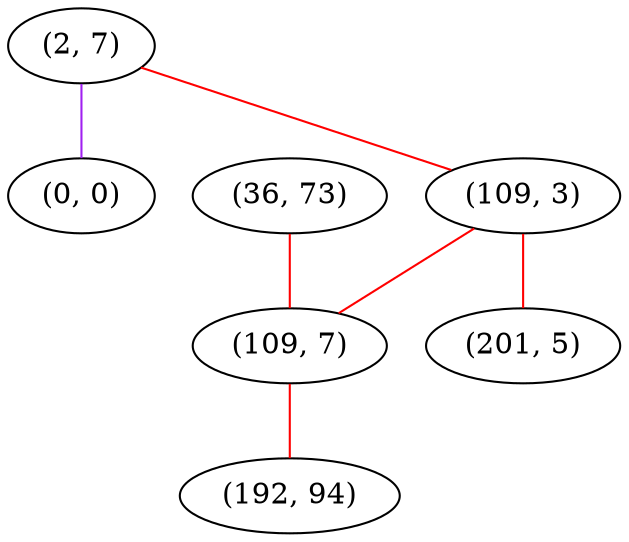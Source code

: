graph "" {
"(2, 7)";
"(0, 0)";
"(36, 73)";
"(109, 3)";
"(109, 7)";
"(192, 94)";
"(201, 5)";
"(2, 7)" -- "(0, 0)"  [color=purple, key=0, weight=4];
"(2, 7)" -- "(109, 3)"  [color=red, key=0, weight=1];
"(36, 73)" -- "(109, 7)"  [color=red, key=0, weight=1];
"(109, 3)" -- "(201, 5)"  [color=red, key=0, weight=1];
"(109, 3)" -- "(109, 7)"  [color=red, key=0, weight=1];
"(109, 7)" -- "(192, 94)"  [color=red, key=0, weight=1];
}
